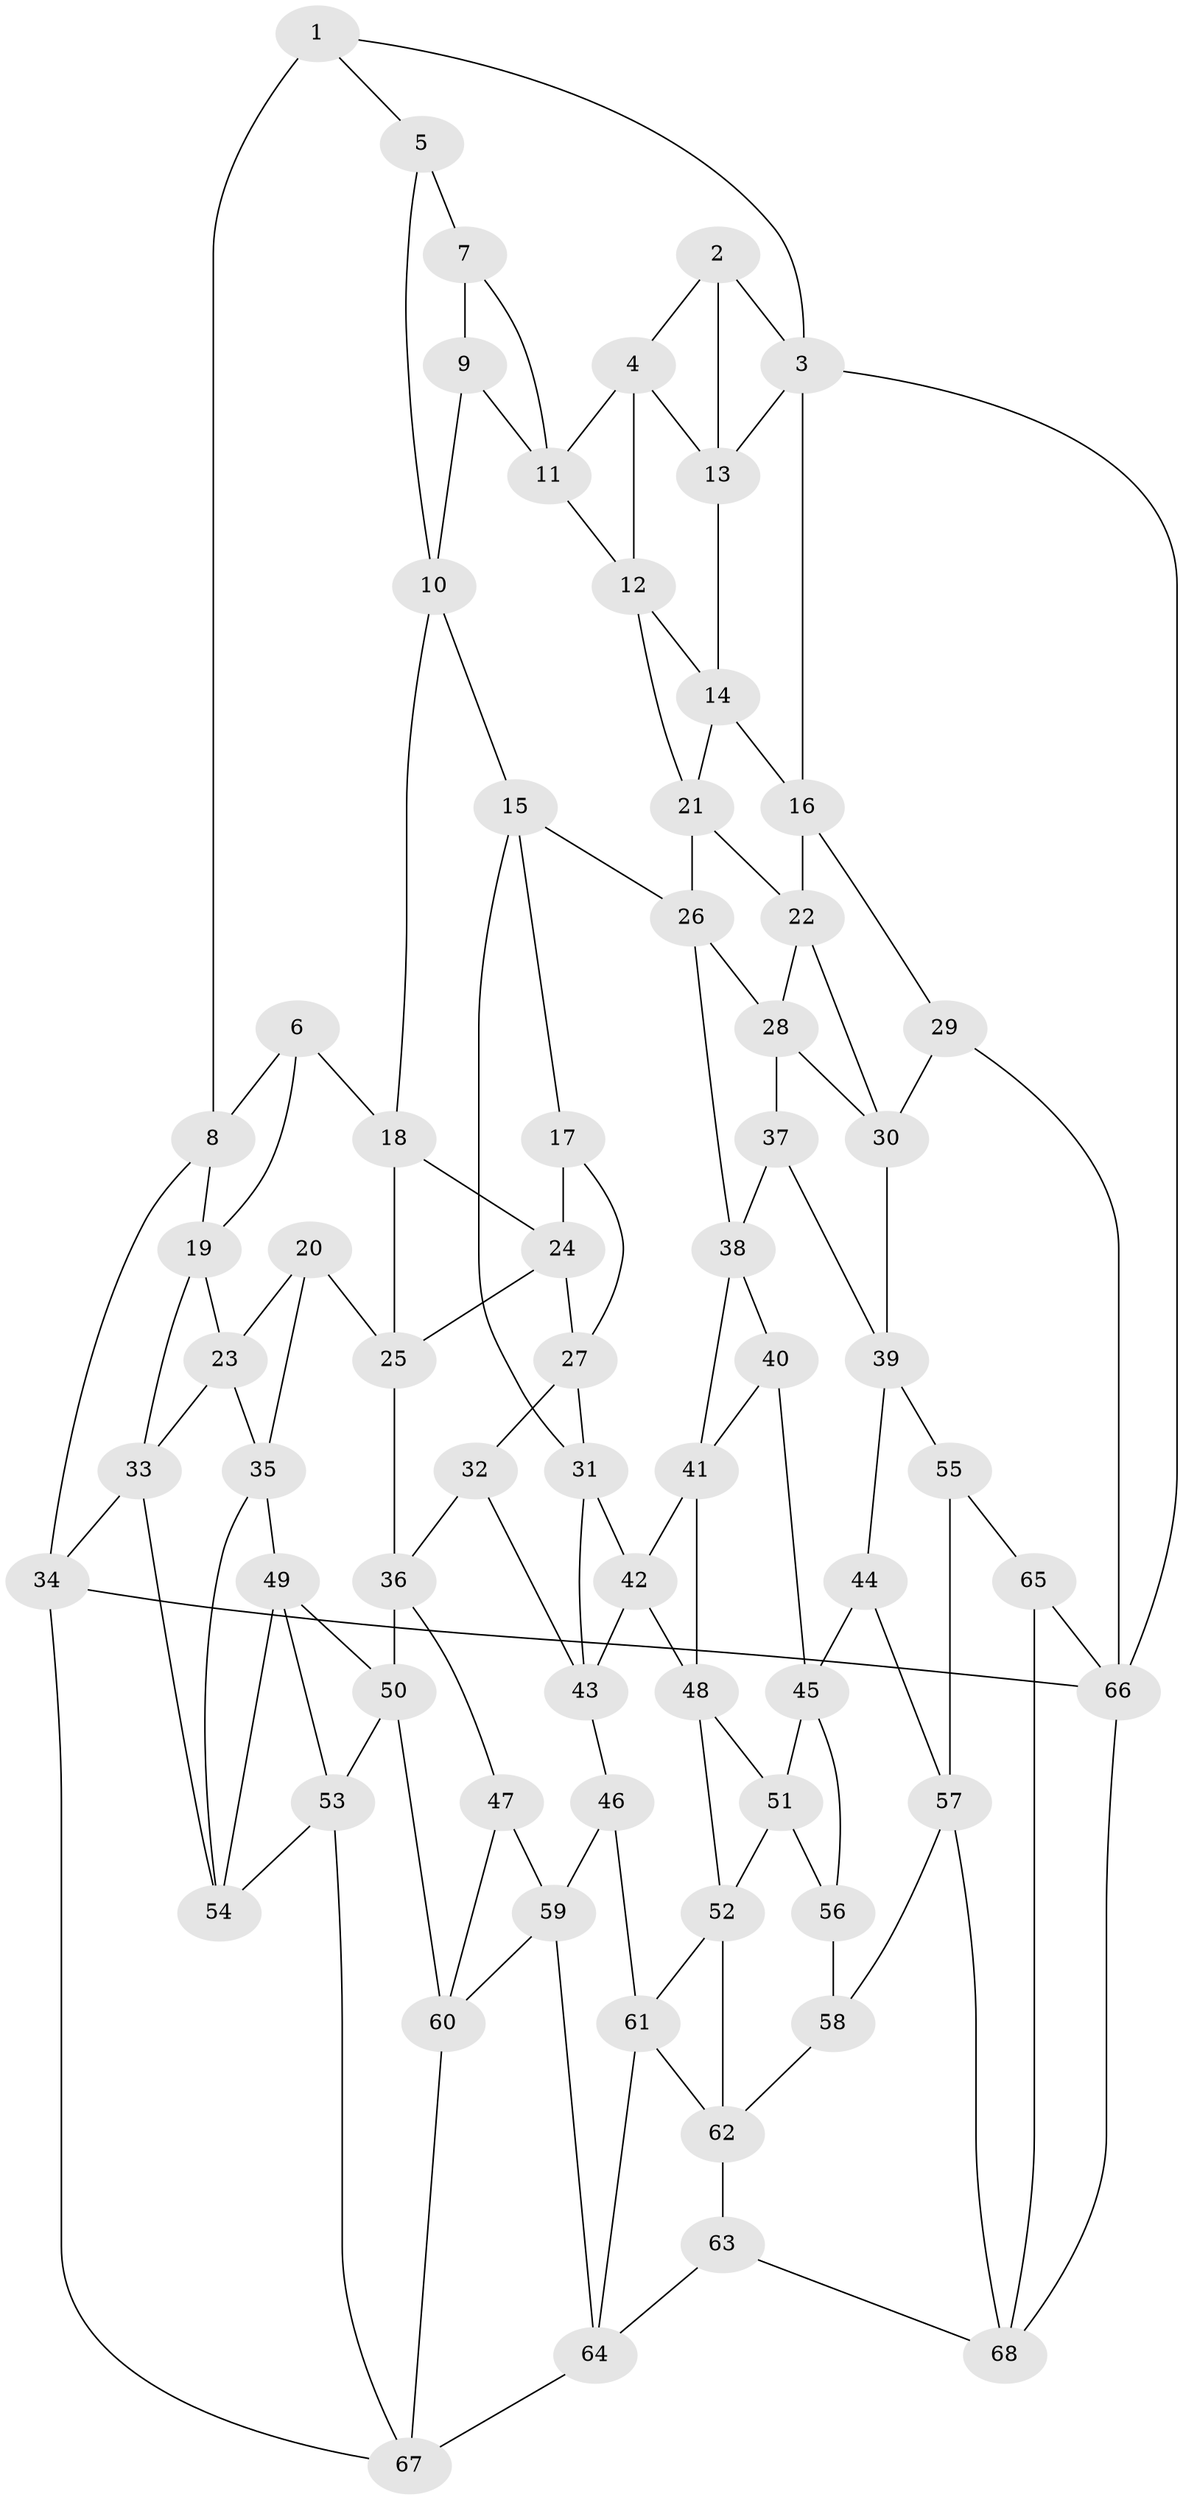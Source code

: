 // original degree distribution, {3: 0.014814814814814815, 6: 0.21481481481481482, 4: 0.23703703703703705, 5: 0.5333333333333333}
// Generated by graph-tools (version 1.1) at 2025/03/03/09/25 03:03:25]
// undirected, 68 vertices, 127 edges
graph export_dot {
graph [start="1"]
  node [color=gray90,style=filled];
  1;
  2;
  3;
  4;
  5;
  6;
  7;
  8;
  9;
  10;
  11;
  12;
  13;
  14;
  15;
  16;
  17;
  18;
  19;
  20;
  21;
  22;
  23;
  24;
  25;
  26;
  27;
  28;
  29;
  30;
  31;
  32;
  33;
  34;
  35;
  36;
  37;
  38;
  39;
  40;
  41;
  42;
  43;
  44;
  45;
  46;
  47;
  48;
  49;
  50;
  51;
  52;
  53;
  54;
  55;
  56;
  57;
  58;
  59;
  60;
  61;
  62;
  63;
  64;
  65;
  66;
  67;
  68;
  1 -- 3 [weight=1.0];
  1 -- 5 [weight=1.0];
  1 -- 8 [weight=2.0];
  2 -- 3 [weight=1.0];
  2 -- 4 [weight=1.0];
  2 -- 13 [weight=1.0];
  3 -- 13 [weight=1.0];
  3 -- 16 [weight=1.0];
  3 -- 66 [weight=1.0];
  4 -- 11 [weight=1.0];
  4 -- 12 [weight=1.0];
  4 -- 13 [weight=1.0];
  5 -- 7 [weight=2.0];
  5 -- 10 [weight=1.0];
  6 -- 8 [weight=1.0];
  6 -- 18 [weight=1.0];
  6 -- 19 [weight=1.0];
  7 -- 9 [weight=1.0];
  7 -- 11 [weight=1.0];
  8 -- 19 [weight=1.0];
  8 -- 34 [weight=1.0];
  9 -- 10 [weight=1.0];
  9 -- 11 [weight=1.0];
  10 -- 15 [weight=1.0];
  10 -- 18 [weight=1.0];
  11 -- 12 [weight=1.0];
  12 -- 14 [weight=1.0];
  12 -- 21 [weight=1.0];
  13 -- 14 [weight=1.0];
  14 -- 16 [weight=1.0];
  14 -- 21 [weight=1.0];
  15 -- 17 [weight=1.0];
  15 -- 26 [weight=1.0];
  15 -- 31 [weight=1.0];
  16 -- 22 [weight=1.0];
  16 -- 29 [weight=1.0];
  17 -- 24 [weight=1.0];
  17 -- 27 [weight=1.0];
  18 -- 24 [weight=1.0];
  18 -- 25 [weight=1.0];
  19 -- 23 [weight=1.0];
  19 -- 33 [weight=1.0];
  20 -- 23 [weight=1.0];
  20 -- 25 [weight=1.0];
  20 -- 35 [weight=1.0];
  21 -- 22 [weight=1.0];
  21 -- 26 [weight=1.0];
  22 -- 28 [weight=1.0];
  22 -- 30 [weight=1.0];
  23 -- 33 [weight=1.0];
  23 -- 35 [weight=1.0];
  24 -- 25 [weight=1.0];
  24 -- 27 [weight=1.0];
  25 -- 36 [weight=1.0];
  26 -- 28 [weight=1.0];
  26 -- 38 [weight=1.0];
  27 -- 31 [weight=1.0];
  27 -- 32 [weight=1.0];
  28 -- 30 [weight=1.0];
  28 -- 37 [weight=1.0];
  29 -- 30 [weight=1.0];
  29 -- 66 [weight=1.0];
  30 -- 39 [weight=1.0];
  31 -- 42 [weight=1.0];
  31 -- 43 [weight=1.0];
  32 -- 36 [weight=1.0];
  32 -- 43 [weight=1.0];
  33 -- 34 [weight=1.0];
  33 -- 54 [weight=1.0];
  34 -- 66 [weight=1.0];
  34 -- 67 [weight=1.0];
  35 -- 49 [weight=1.0];
  35 -- 54 [weight=1.0];
  36 -- 47 [weight=1.0];
  36 -- 50 [weight=1.0];
  37 -- 38 [weight=1.0];
  37 -- 39 [weight=1.0];
  38 -- 40 [weight=1.0];
  38 -- 41 [weight=1.0];
  39 -- 44 [weight=1.0];
  39 -- 55 [weight=1.0];
  40 -- 41 [weight=1.0];
  40 -- 45 [weight=1.0];
  41 -- 42 [weight=1.0];
  41 -- 48 [weight=1.0];
  42 -- 43 [weight=1.0];
  42 -- 48 [weight=1.0];
  43 -- 46 [weight=1.0];
  44 -- 45 [weight=1.0];
  44 -- 57 [weight=1.0];
  45 -- 51 [weight=1.0];
  45 -- 56 [weight=1.0];
  46 -- 59 [weight=1.0];
  46 -- 61 [weight=1.0];
  47 -- 59 [weight=1.0];
  47 -- 60 [weight=1.0];
  48 -- 51 [weight=1.0];
  48 -- 52 [weight=1.0];
  49 -- 50 [weight=1.0];
  49 -- 53 [weight=1.0];
  49 -- 54 [weight=1.0];
  50 -- 53 [weight=1.0];
  50 -- 60 [weight=1.0];
  51 -- 52 [weight=1.0];
  51 -- 56 [weight=1.0];
  52 -- 61 [weight=1.0];
  52 -- 62 [weight=1.0];
  53 -- 54 [weight=1.0];
  53 -- 67 [weight=1.0];
  55 -- 57 [weight=1.0];
  55 -- 65 [weight=1.0];
  56 -- 58 [weight=2.0];
  57 -- 58 [weight=1.0];
  57 -- 68 [weight=1.0];
  58 -- 62 [weight=1.0];
  59 -- 60 [weight=1.0];
  59 -- 64 [weight=1.0];
  60 -- 67 [weight=1.0];
  61 -- 62 [weight=1.0];
  61 -- 64 [weight=1.0];
  62 -- 63 [weight=1.0];
  63 -- 64 [weight=1.0];
  63 -- 68 [weight=1.0];
  64 -- 67 [weight=1.0];
  65 -- 66 [weight=2.0];
  65 -- 68 [weight=1.0];
  66 -- 68 [weight=1.0];
}
